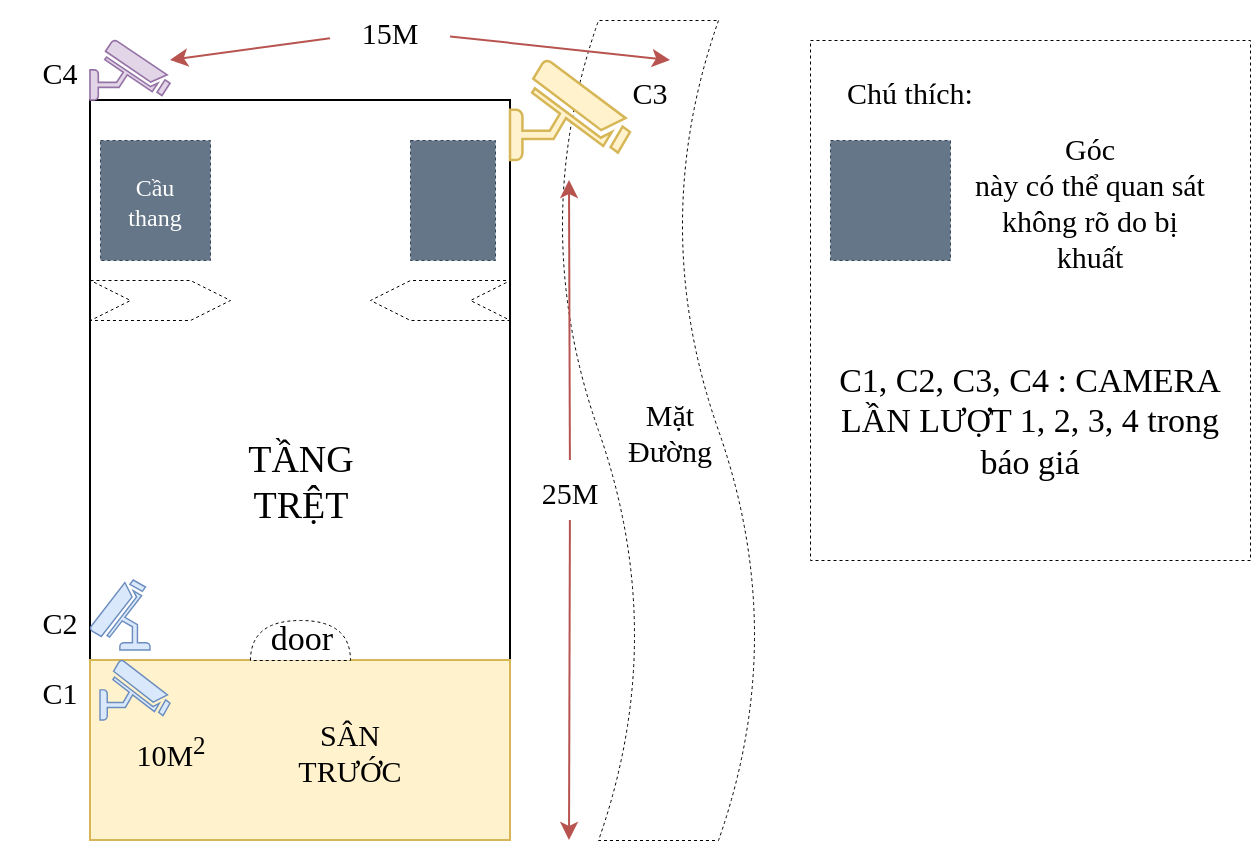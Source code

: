 <mxfile version="20.1.1" type="github">
  <diagram id="mtMoTWHZLY8NA2YlaHTE" name="Page-1">
    <mxGraphModel dx="868" dy="482" grid="1" gridSize="10" guides="1" tooltips="1" connect="1" arrows="1" fold="1" page="1" pageScale="1" pageWidth="827" pageHeight="1169" math="0" shadow="0">
      <root>
        <mxCell id="0" />
        <mxCell id="1" parent="0" />
        <mxCell id="CwZlSINfEJVarHjjOR2T-53" value="" style="rounded=0;whiteSpace=wrap;html=1;dashed=1;fontFamily=Comic Sans MS;fontSize=17;strokeWidth=0.5;labelBackgroundColor=#E6E6E6;" vertex="1" parent="1">
          <mxGeometry x="440" y="170" width="220" height="260" as="geometry" />
        </mxCell>
        <mxCell id="CwZlSINfEJVarHjjOR2T-36" value="C2" style="text;html=1;strokeColor=none;fillColor=none;align=center;verticalAlign=middle;whiteSpace=wrap;rounded=0;dashed=1;fontSize=15;fontFamily=Comic Sans MS;spacingTop=1;" vertex="1" parent="1">
          <mxGeometry x="35" y="445" width="60" height="30" as="geometry" />
        </mxCell>
        <mxCell id="CwZlSINfEJVarHjjOR2T-16" value="" style="shape=tape;whiteSpace=wrap;html=1;direction=south;dashed=1;strokeWidth=0.5;" vertex="1" parent="1">
          <mxGeometry x="314" y="160" width="100" height="410" as="geometry" />
        </mxCell>
        <mxCell id="CwZlSINfEJVarHjjOR2T-2" value="" style="rounded=0;whiteSpace=wrap;html=1;" vertex="1" parent="1">
          <mxGeometry x="80" y="200" width="210" height="280" as="geometry" />
        </mxCell>
        <mxCell id="CwZlSINfEJVarHjjOR2T-3" value="" style="rounded=0;whiteSpace=wrap;html=1;fillColor=#fff2cc;strokeColor=#d6b656;" vertex="1" parent="1">
          <mxGeometry x="80" y="480" width="210" height="90" as="geometry" />
        </mxCell>
        <mxCell id="CwZlSINfEJVarHjjOR2T-4" value="" style="verticalAlign=top;verticalLabelPosition=bottom;labelPosition=center;align=center;html=1;outlineConnect=0;fillColor=#fff2cc;strokeColor=#d6b656;gradientDirection=north;strokeWidth=2;shape=mxgraph.networks.security_camera;direction=east;" vertex="1" parent="1">
          <mxGeometry x="290" y="180" width="60" height="50" as="geometry" />
        </mxCell>
        <mxCell id="CwZlSINfEJVarHjjOR2T-5" value="" style="verticalAlign=top;verticalLabelPosition=bottom;labelPosition=center;align=center;html=1;outlineConnect=0;fillColor=#e1d5e7;strokeColor=#9673a6;gradientDirection=north;strokeWidth=2;shape=mxgraph.networks.security_camera;" vertex="1" parent="1">
          <mxGeometry x="80" y="170" width="40" height="30" as="geometry" />
        </mxCell>
        <mxCell id="CwZlSINfEJVarHjjOR2T-11" value="" style="verticalAlign=top;verticalLabelPosition=bottom;labelPosition=center;align=center;html=1;outlineConnect=0;fillColor=#dae8fc;strokeColor=#6c8ebf;gradientDirection=north;strokeWidth=2;shape=mxgraph.networks.security_camera;direction=east;" vertex="1" parent="1">
          <mxGeometry x="85" y="480" width="35" height="30" as="geometry" />
        </mxCell>
        <mxCell id="CwZlSINfEJVarHjjOR2T-12" value="" style="endArrow=classic;startArrow=none;html=1;rounded=0;fillColor=#f8cecc;strokeColor=#b85450;" edge="1" parent="1" source="CwZlSINfEJVarHjjOR2T-25">
          <mxGeometry width="50" height="50" relative="1" as="geometry">
            <mxPoint x="319.5" y="570" as="sourcePoint" />
            <mxPoint x="319.5" y="240" as="targetPoint" />
          </mxGeometry>
        </mxCell>
        <mxCell id="CwZlSINfEJVarHjjOR2T-14" value="" style="endArrow=classic;startArrow=none;html=1;rounded=0;fillColor=#f8cecc;strokeColor=#b85450;" edge="1" parent="1" source="CwZlSINfEJVarHjjOR2T-21">
          <mxGeometry width="50" height="50" relative="1" as="geometry">
            <mxPoint x="370" y="180" as="sourcePoint" />
            <mxPoint x="120" y="180" as="targetPoint" />
          </mxGeometry>
        </mxCell>
        <mxCell id="CwZlSINfEJVarHjjOR2T-17" value="Mặt Đường" style="text;html=1;strokeColor=none;fillColor=none;align=center;verticalAlign=middle;whiteSpace=wrap;rounded=0;dashed=1;fontSize=15;fontFamily=Comic Sans MS;spacingTop=1;" vertex="1" parent="1">
          <mxGeometry x="340" y="350" width="60" height="30" as="geometry" />
        </mxCell>
        <mxCell id="CwZlSINfEJVarHjjOR2T-18" value="SÂN TRƯỚC" style="text;html=1;strokeColor=none;fillColor=none;align=center;verticalAlign=middle;whiteSpace=wrap;rounded=0;dashed=1;fontSize=15;fontFamily=Comic Sans MS;spacingTop=1;" vertex="1" parent="1">
          <mxGeometry x="180" y="510" width="60" height="30" as="geometry" />
        </mxCell>
        <mxCell id="CwZlSINfEJVarHjjOR2T-19" value="TẦNG&lt;br style=&quot;font-size: 19px;&quot;&gt;TRỆT" style="text;html=1;strokeColor=none;fillColor=none;align=center;verticalAlign=middle;whiteSpace=wrap;rounded=0;dashed=1;fontSize=19;fontFamily=Comic Sans MS;spacingTop=1;" vertex="1" parent="1">
          <mxGeometry x="142.5" y="350" width="85" height="80" as="geometry" />
        </mxCell>
        <mxCell id="CwZlSINfEJVarHjjOR2T-21" value="15M" style="text;html=1;strokeColor=none;fillColor=none;align=center;verticalAlign=middle;whiteSpace=wrap;rounded=0;dashed=1;fontSize=15;fontFamily=Comic Sans MS;spacingTop=1;" vertex="1" parent="1">
          <mxGeometry x="200" y="150" width="60" height="30" as="geometry" />
        </mxCell>
        <mxCell id="CwZlSINfEJVarHjjOR2T-24" value="" style="endArrow=none;startArrow=classic;html=1;rounded=0;fillColor=#f8cecc;strokeColor=#b85450;" edge="1" parent="1" target="CwZlSINfEJVarHjjOR2T-21">
          <mxGeometry width="50" height="50" relative="1" as="geometry">
            <mxPoint x="370" y="180" as="sourcePoint" />
            <mxPoint x="120" y="180" as="targetPoint" />
          </mxGeometry>
        </mxCell>
        <mxCell id="CwZlSINfEJVarHjjOR2T-25" value="25M" style="text;html=1;strokeColor=none;fillColor=none;align=center;verticalAlign=middle;whiteSpace=wrap;rounded=0;dashed=1;fontSize=15;fontFamily=Comic Sans MS;spacingTop=1;" vertex="1" parent="1">
          <mxGeometry x="290" y="380" width="60" height="30" as="geometry" />
        </mxCell>
        <mxCell id="CwZlSINfEJVarHjjOR2T-26" value="" style="endArrow=none;startArrow=classic;html=1;rounded=0;fillColor=#f8cecc;strokeColor=#b85450;" edge="1" parent="1" target="CwZlSINfEJVarHjjOR2T-25">
          <mxGeometry width="50" height="50" relative="1" as="geometry">
            <mxPoint x="319.5" y="570" as="sourcePoint" />
            <mxPoint x="319.5" y="240" as="targetPoint" />
          </mxGeometry>
        </mxCell>
        <mxCell id="CwZlSINfEJVarHjjOR2T-27" value="10M&lt;sup&gt;2&lt;/sup&gt;" style="text;html=1;strokeColor=none;fillColor=none;align=center;verticalAlign=middle;whiteSpace=wrap;rounded=0;dashed=1;fontSize=15;fontFamily=Comic Sans MS;spacingTop=1;" vertex="1" parent="1">
          <mxGeometry x="97.5" y="510" width="45" height="30" as="geometry" />
        </mxCell>
        <mxCell id="CwZlSINfEJVarHjjOR2T-35" value="C1" style="text;html=1;strokeColor=none;fillColor=none;align=center;verticalAlign=middle;whiteSpace=wrap;rounded=0;dashed=1;fontSize=15;fontFamily=Comic Sans MS;spacingTop=1;" vertex="1" parent="1">
          <mxGeometry x="50" y="480" width="30" height="30" as="geometry" />
        </mxCell>
        <mxCell id="CwZlSINfEJVarHjjOR2T-37" value="C3" style="text;html=1;strokeColor=none;fillColor=none;align=center;verticalAlign=middle;whiteSpace=wrap;rounded=0;dashed=1;fontSize=15;fontFamily=Comic Sans MS;spacingTop=1;" vertex="1" parent="1">
          <mxGeometry x="330" y="180" width="60" height="30" as="geometry" />
        </mxCell>
        <mxCell id="CwZlSINfEJVarHjjOR2T-38" value="" style="verticalAlign=top;verticalLabelPosition=bottom;labelPosition=center;align=center;html=1;outlineConnect=0;fillColor=#dae8fc;strokeColor=#6c8ebf;gradientDirection=north;strokeWidth=2;shape=mxgraph.networks.security_camera;direction=north;" vertex="1" parent="1">
          <mxGeometry x="80" y="440" width="30" height="35" as="geometry" />
        </mxCell>
        <mxCell id="CwZlSINfEJVarHjjOR2T-39" value="C4" style="text;html=1;strokeColor=none;fillColor=none;align=center;verticalAlign=middle;whiteSpace=wrap;rounded=0;dashed=1;fontSize=15;fontFamily=Comic Sans MS;spacingTop=1;" vertex="1" parent="1">
          <mxGeometry x="35" y="170" width="60" height="30" as="geometry" />
        </mxCell>
        <mxCell id="CwZlSINfEJVarHjjOR2T-40" value="" style="shape=step;perimeter=stepPerimeter;whiteSpace=wrap;html=1;fixedSize=1;dashed=1;fontFamily=Comic Sans MS;fontSize=19;strokeWidth=0.5;" vertex="1" parent="1">
          <mxGeometry x="80" y="290" width="70" height="20" as="geometry" />
        </mxCell>
        <mxCell id="CwZlSINfEJVarHjjOR2T-41" value="" style="shape=step;perimeter=stepPerimeter;whiteSpace=wrap;html=1;fixedSize=1;dashed=1;fontFamily=Comic Sans MS;fontSize=19;strokeWidth=0.5;direction=west;" vertex="1" parent="1">
          <mxGeometry x="220" y="290" width="70" height="20" as="geometry" />
        </mxCell>
        <mxCell id="CwZlSINfEJVarHjjOR2T-44" value="" style="rounded=0;whiteSpace=wrap;html=1;dashed=1;fontFamily=Comic Sans MS;fontSize=19;strokeWidth=0.5;fillColor=#647687;fontColor=#ffffff;strokeColor=#314354;" vertex="1" parent="1">
          <mxGeometry x="85" y="220" width="55" height="60" as="geometry" />
        </mxCell>
        <mxCell id="CwZlSINfEJVarHjjOR2T-46" value="" style="rounded=0;whiteSpace=wrap;html=1;dashed=1;fontFamily=Comic Sans MS;fontSize=19;strokeWidth=0.5;fillColor=#647687;strokeColor=#314354;fontColor=#ffffff;" vertex="1" parent="1">
          <mxGeometry x="240" y="220" width="42.5" height="60" as="geometry" />
        </mxCell>
        <mxCell id="CwZlSINfEJVarHjjOR2T-47" value="Cầu thang" style="text;html=1;strokeColor=none;fillColor=none;align=center;verticalAlign=middle;whiteSpace=wrap;rounded=0;dashed=1;fontSize=12;fontFamily=Comic Sans MS;spacingTop=1;fontColor=#FFFFFF;" vertex="1" parent="1">
          <mxGeometry x="90" y="210" width="45" height="80" as="geometry" />
        </mxCell>
        <mxCell id="CwZlSINfEJVarHjjOR2T-49" value="" style="rounded=0;whiteSpace=wrap;html=1;dashed=1;fontFamily=Comic Sans MS;fontSize=19;strokeWidth=0.5;fillColor=#647687;strokeColor=#314354;fontColor=#ffffff;" vertex="1" parent="1">
          <mxGeometry x="450" y="220" width="60" height="60" as="geometry" />
        </mxCell>
        <mxCell id="CwZlSINfEJVarHjjOR2T-50" value="Góc&lt;br&gt;này có thể quan sát không rõ do bị khuất" style="text;html=1;strokeColor=none;fillColor=none;align=center;verticalAlign=middle;whiteSpace=wrap;rounded=0;dashed=1;fontSize=15;fontFamily=Comic Sans MS;spacingTop=1;" vertex="1" parent="1">
          <mxGeometry x="520" y="222.5" width="120" height="55" as="geometry" />
        </mxCell>
        <mxCell id="CwZlSINfEJVarHjjOR2T-51" value="Chú thích:" style="text;html=1;strokeColor=none;fillColor=none;align=center;verticalAlign=middle;whiteSpace=wrap;rounded=0;dashed=1;fontSize=15;fontFamily=Comic Sans MS;spacingTop=1;" vertex="1" parent="1">
          <mxGeometry x="450" y="180" width="80" height="30" as="geometry" />
        </mxCell>
        <mxCell id="CwZlSINfEJVarHjjOR2T-52" value="C1, C2, C3, C4 : CAMERA LẦN LƯỢT 1, 2, 3, 4 trong báo giá" style="text;html=1;strokeColor=none;fillColor=none;align=center;verticalAlign=middle;whiteSpace=wrap;rounded=0;dashed=1;fontSize=17;fontFamily=Comic Sans MS;spacingTop=1;" vertex="1" parent="1">
          <mxGeometry x="450" y="300" width="200" height="120" as="geometry" />
        </mxCell>
        <mxCell id="CwZlSINfEJVarHjjOR2T-54" value="" style="shape=or;whiteSpace=wrap;html=1;dashed=1;labelBackgroundColor=#E6E6E6;fontFamily=Comic Sans MS;fontSize=17;strokeWidth=0.5;direction=north;" vertex="1" parent="1">
          <mxGeometry x="160" y="460" width="50" height="20" as="geometry" />
        </mxCell>
        <mxCell id="CwZlSINfEJVarHjjOR2T-55" value="door" style="text;html=1;strokeColor=none;fillColor=none;align=center;verticalAlign=middle;whiteSpace=wrap;rounded=0;dashed=1;labelBackgroundColor=none;fontFamily=Comic Sans MS;fontSize=17;" vertex="1" parent="1">
          <mxGeometry x="156" y="455" width="60" height="30" as="geometry" />
        </mxCell>
      </root>
    </mxGraphModel>
  </diagram>
</mxfile>
